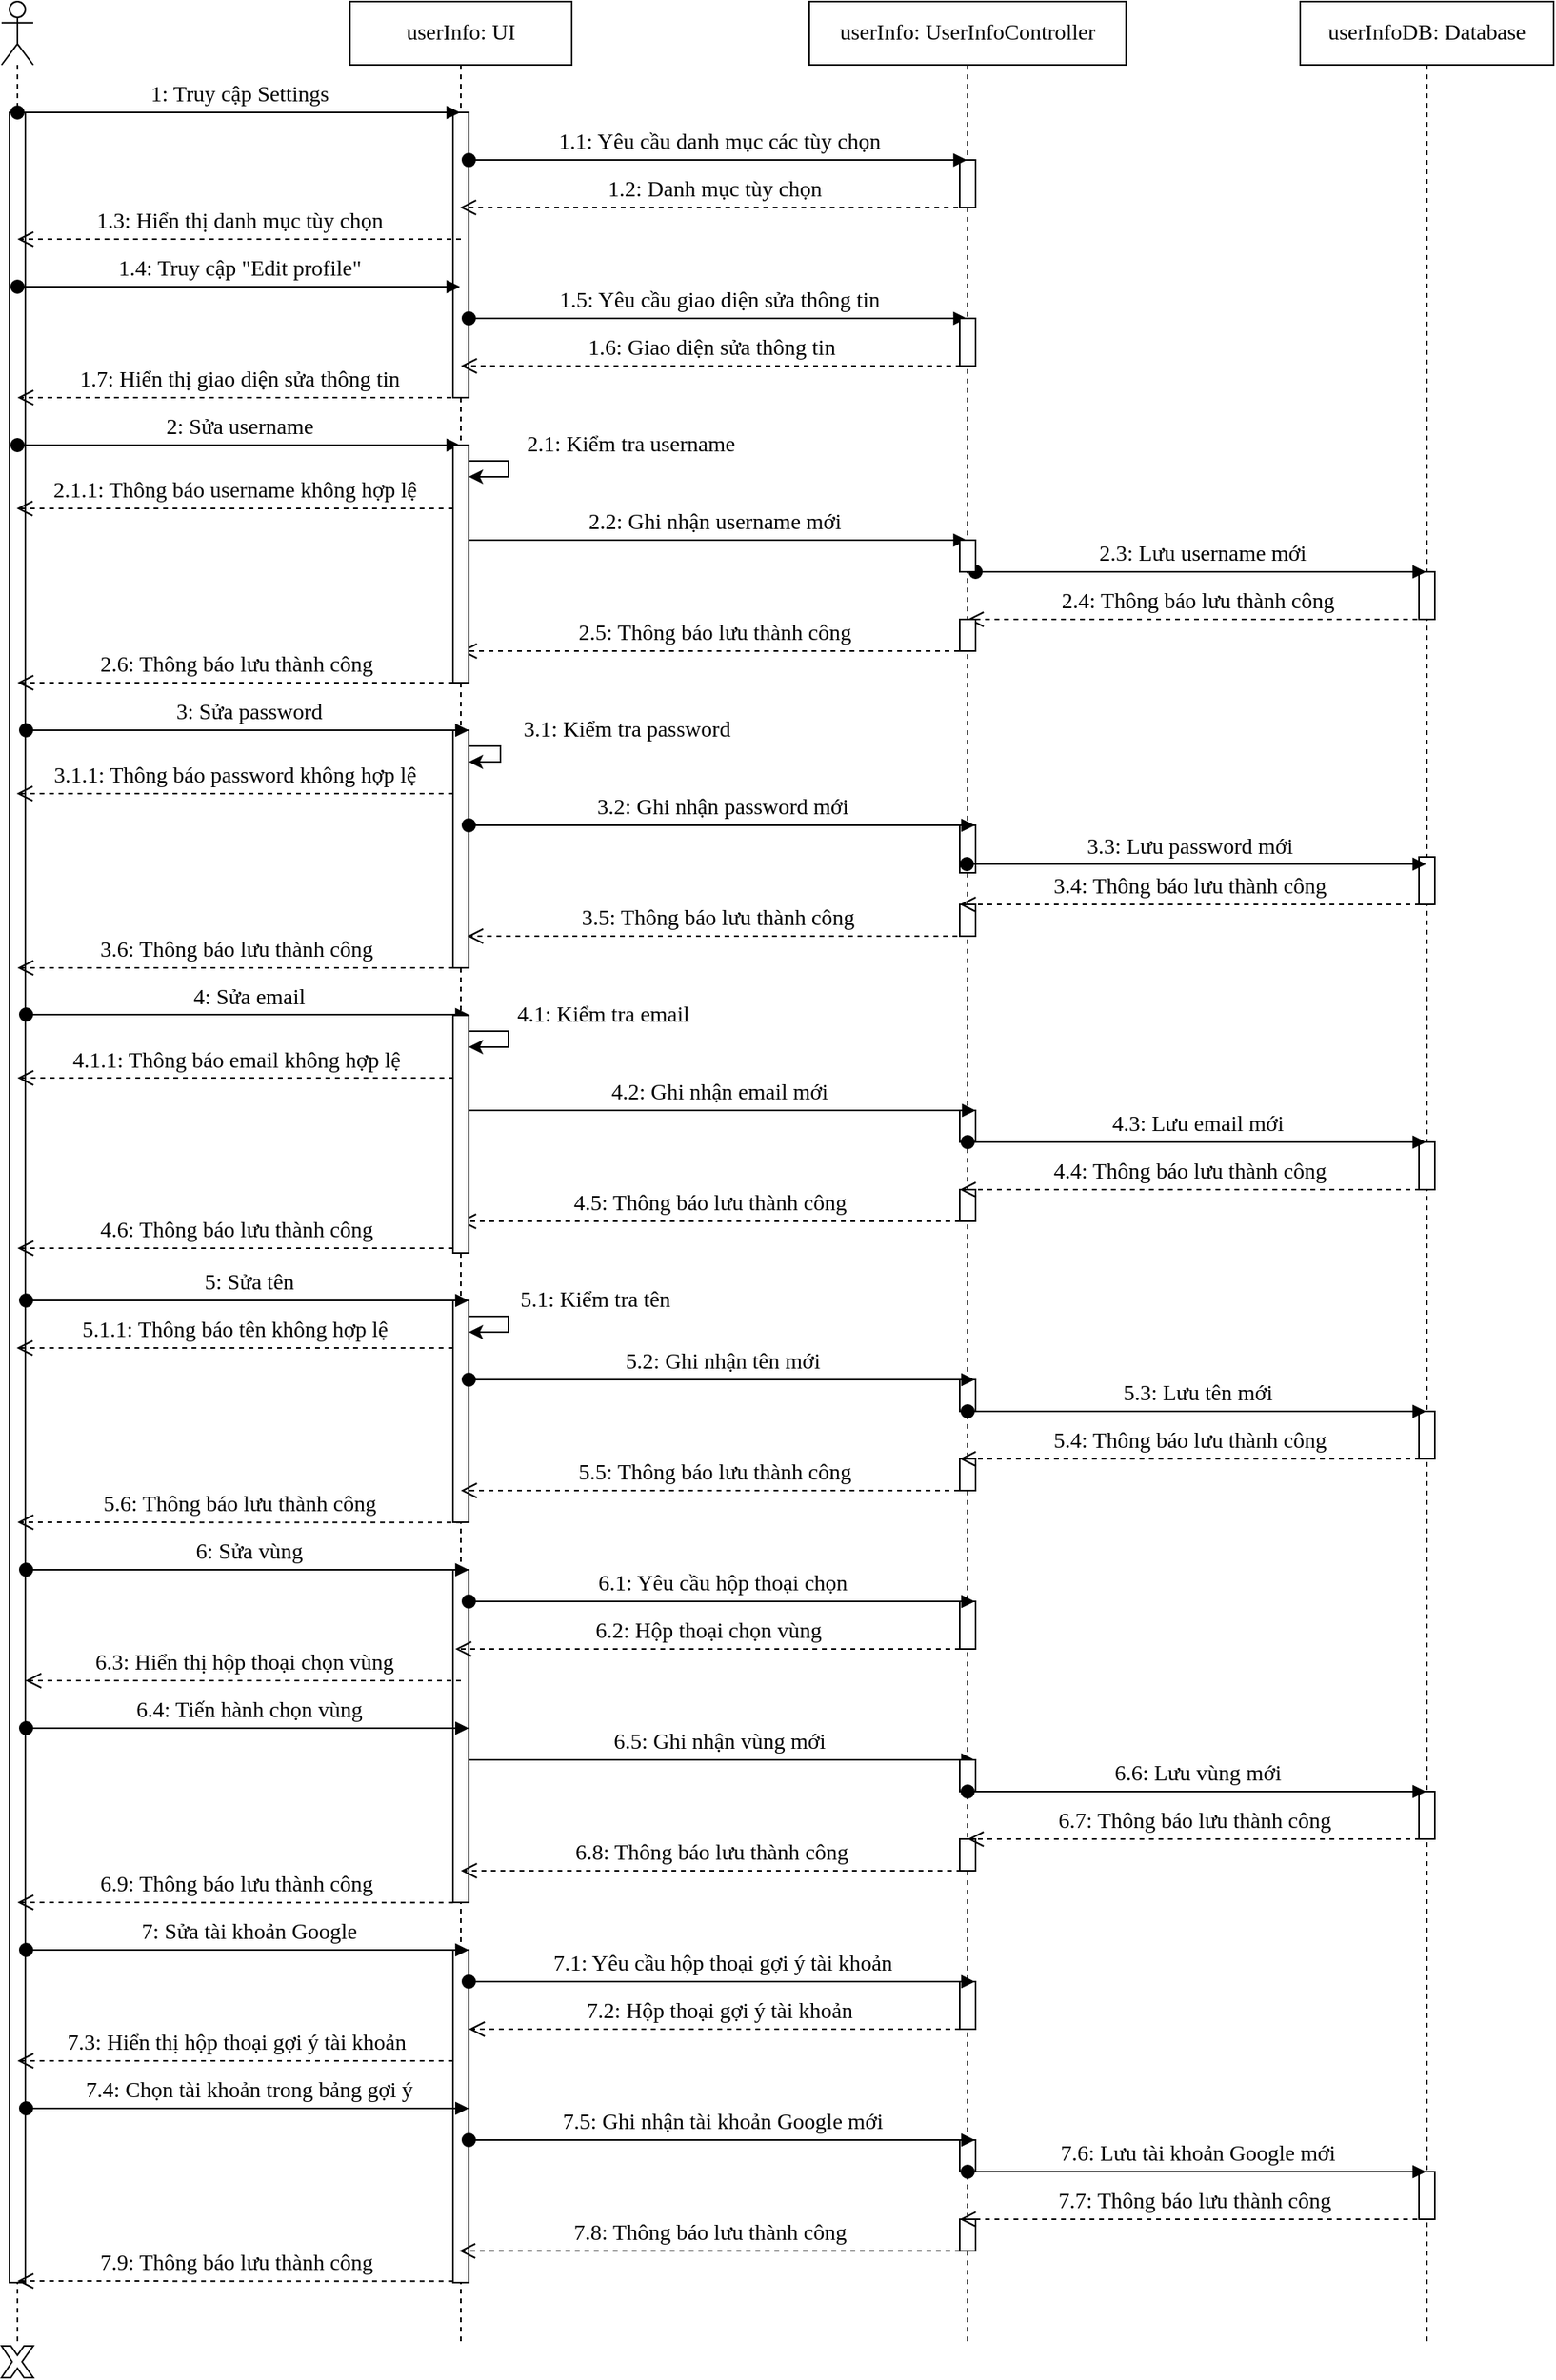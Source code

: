 <mxfile version="13.10.0" type="device"><diagram id="vZMithF2oSo7XbGlCbBh" name="Page-1"><mxGraphModel dx="868" dy="402" grid="1" gridSize="10" guides="1" tooltips="1" connect="1" arrows="1" fold="1" page="1" pageScale="1" pageWidth="2336" pageHeight="1654" math="0" shadow="0"><root><mxCell id="0"/><mxCell id="1" parent="0"/><mxCell id="Ax4j-fQxOVTr2Qwot98N-1" value="" style="shape=umlLifeline;participant=umlActor;perimeter=lifelinePerimeter;whiteSpace=wrap;html=1;container=1;collapsible=0;recursiveResize=0;verticalAlign=top;spacingTop=36;outlineConnect=0;fontFamily=Verdana;fontSize=14;" parent="1" vertex="1"><mxGeometry x="40" y="40" width="20" height="1480" as="geometry"/></mxCell><mxCell id="Ax4j-fQxOVTr2Qwot98N-22" value="" style="html=1;points=[];perimeter=orthogonalPerimeter;fontFamily=Verdana;fontSize=14;" parent="Ax4j-fQxOVTr2Qwot98N-1" vertex="1"><mxGeometry x="5" y="70" width="10" height="1370" as="geometry"/></mxCell><mxCell id="Ax4j-fQxOVTr2Qwot98N-2" value="userInfo: UI" style="shape=umlLifeline;perimeter=lifelinePerimeter;whiteSpace=wrap;html=1;container=1;collapsible=0;recursiveResize=0;outlineConnect=0;fontFamily=Verdana;fontSize=14;" parent="1" vertex="1"><mxGeometry x="260" y="40" width="140" height="1480" as="geometry"/></mxCell><mxCell id="Ax4j-fQxOVTr2Qwot98N-12" value="" style="html=1;points=[];perimeter=orthogonalPerimeter;fontFamily=Verdana;fontSize=14;" parent="Ax4j-fQxOVTr2Qwot98N-2" vertex="1"><mxGeometry x="65" y="280" width="10" height="40" as="geometry"/></mxCell><mxCell id="Ax4j-fQxOVTr2Qwot98N-13" style="edgeStyle=orthogonalEdgeStyle;rounded=0;orthogonalLoop=1;jettySize=auto;html=1;fontFamily=Verdana;fontSize=14;" parent="Ax4j-fQxOVTr2Qwot98N-2" source="Ax4j-fQxOVTr2Qwot98N-12" target="Ax4j-fQxOVTr2Qwot98N-12" edge="1"><mxGeometry relative="1" as="geometry"><Array as="points"><mxPoint x="100" y="290"/><mxPoint x="100" y="300"/></Array></mxGeometry></mxCell><mxCell id="w-pw_osbORtOVs6WW12U-4" value="" style="html=1;points=[];perimeter=orthogonalPerimeter;fontFamily=Verdana;fontSize=14;" parent="Ax4j-fQxOVTr2Qwot98N-2" vertex="1"><mxGeometry x="65" y="70" width="10" height="180" as="geometry"/></mxCell><mxCell id="Ax4j-fQxOVTr2Qwot98N-9" value="1.5: Yêu cầu giao diện sửa thông tin" style="html=1;verticalAlign=bottom;startArrow=oval;startFill=1;endArrow=block;startSize=8;fontFamily=Verdana;fontSize=14;" parent="Ax4j-fQxOVTr2Qwot98N-2" target="Ax4j-fQxOVTr2Qwot98N-3" edge="1"><mxGeometry width="60" relative="1" as="geometry"><mxPoint x="75" y="200" as="sourcePoint"/><mxPoint x="383" y="199" as="targetPoint"/></mxGeometry></mxCell><mxCell id="w-pw_osbORtOVs6WW12U-17" value="" style="html=1;points=[];perimeter=orthogonalPerimeter;fontFamily=Verdana;fontSize=14;" parent="Ax4j-fQxOVTr2Qwot98N-2" vertex="1"><mxGeometry x="65" y="460" width="10" height="30" as="geometry"/></mxCell><mxCell id="w-pw_osbORtOVs6WW12U-18" style="edgeStyle=orthogonalEdgeStyle;rounded=0;orthogonalLoop=1;jettySize=auto;html=1;fontFamily=Verdana;fontSize=14;" parent="Ax4j-fQxOVTr2Qwot98N-2" source="w-pw_osbORtOVs6WW12U-17" target="w-pw_osbORtOVs6WW12U-17" edge="1"><mxGeometry relative="1" as="geometry"><Array as="points"><mxPoint x="95" y="470"/><mxPoint x="90" y="480"/></Array></mxGeometry></mxCell><mxCell id="w-pw_osbORtOVs6WW12U-23" value="" style="html=1;points=[];perimeter=orthogonalPerimeter;fontFamily=Verdana;fontSize=14;" parent="Ax4j-fQxOVTr2Qwot98N-2" vertex="1"><mxGeometry x="65" y="460" width="10" height="150" as="geometry"/></mxCell><mxCell id="w-pw_osbORtOVs6WW12U-39" value="" style="html=1;points=[];perimeter=orthogonalPerimeter;fontFamily=Verdana;fontSize=14;" parent="Ax4j-fQxOVTr2Qwot98N-2" vertex="1"><mxGeometry x="65" y="640" width="10" height="40" as="geometry"/></mxCell><mxCell id="w-pw_osbORtOVs6WW12U-40" style="edgeStyle=orthogonalEdgeStyle;rounded=0;orthogonalLoop=1;jettySize=auto;html=1;fontFamily=Verdana;fontSize=14;" parent="Ax4j-fQxOVTr2Qwot98N-2" source="w-pw_osbORtOVs6WW12U-39" target="w-pw_osbORtOVs6WW12U-39" edge="1"><mxGeometry relative="1" as="geometry"><Array as="points"><mxPoint x="100" y="650"/><mxPoint x="100" y="660"/></Array></mxGeometry></mxCell><mxCell id="w-pw_osbORtOVs6WW12U-56" value="" style="html=1;points=[];perimeter=orthogonalPerimeter;fontFamily=Verdana;fontSize=14;" parent="Ax4j-fQxOVTr2Qwot98N-2" vertex="1"><mxGeometry x="65" y="820" width="10" height="30" as="geometry"/></mxCell><mxCell id="w-pw_osbORtOVs6WW12U-57" style="edgeStyle=orthogonalEdgeStyle;rounded=0;orthogonalLoop=1;jettySize=auto;html=1;fontFamily=Verdana;fontSize=14;" parent="Ax4j-fQxOVTr2Qwot98N-2" source="w-pw_osbORtOVs6WW12U-56" target="w-pw_osbORtOVs6WW12U-56" edge="1"><mxGeometry relative="1" as="geometry"><Array as="points"><mxPoint x="100" y="830"/><mxPoint x="100" y="840"/></Array></mxGeometry></mxCell><mxCell id="w-pw_osbORtOVs6WW12U-61" value="" style="html=1;points=[];perimeter=orthogonalPerimeter;fontFamily=Verdana;fontSize=14;" parent="Ax4j-fQxOVTr2Qwot98N-2" vertex="1"><mxGeometry x="65" y="820" width="10" height="140" as="geometry"/></mxCell><mxCell id="Ax4j-fQxOVTr2Qwot98N-59" value="6.5: Ghi nhận vùng mới" style="html=1;verticalAlign=bottom;startArrow=oval;startFill=1;endArrow=block;startSize=8;fontFamily=Verdana;fontSize=14;" parent="Ax4j-fQxOVTr2Qwot98N-2" source="Ax4j-fQxOVTr2Qwot98N-2" edge="1"><mxGeometry x="0.002" width="60" relative="1" as="geometry"><mxPoint x="75" y="1110" as="sourcePoint"/><mxPoint x="394.5" y="1110" as="targetPoint"/><mxPoint as="offset"/></mxGeometry></mxCell><mxCell id="w-pw_osbORtOVs6WW12U-69" value="" style="html=1;points=[];perimeter=orthogonalPerimeter;fontFamily=Verdana;fontSize=14;" parent="Ax4j-fQxOVTr2Qwot98N-2" vertex="1"><mxGeometry x="65" y="990" width="10" height="210" as="geometry"/></mxCell><mxCell id="w-pw_osbORtOVs6WW12U-82" value="" style="html=1;points=[];perimeter=orthogonalPerimeter;fontFamily=Verdana;fontSize=14;" parent="Ax4j-fQxOVTr2Qwot98N-2" vertex="1"><mxGeometry x="65" y="1230" width="10" height="210" as="geometry"/></mxCell><mxCell id="Ax4j-fQxOVTr2Qwot98N-3" value="userInfo: UserInfoController" style="shape=umlLifeline;perimeter=lifelinePerimeter;whiteSpace=wrap;html=1;container=1;collapsible=0;recursiveResize=0;outlineConnect=0;fontFamily=Verdana;fontSize=14;" parent="1" vertex="1"><mxGeometry x="550" y="40" width="200" height="1480" as="geometry"/></mxCell><mxCell id="Ax4j-fQxOVTr2Qwot98N-20" value="" style="html=1;points=[];perimeter=orthogonalPerimeter;fontFamily=Verdana;fontSize=14;" parent="Ax4j-fQxOVTr2Qwot98N-3" vertex="1"><mxGeometry x="95" y="100" width="10" height="30" as="geometry"/></mxCell><mxCell id="w-pw_osbORtOVs6WW12U-5" value="" style="html=1;points=[];perimeter=orthogonalPerimeter;fontFamily=Verdana;fontSize=14;" parent="Ax4j-fQxOVTr2Qwot98N-3" vertex="1"><mxGeometry x="95" y="200" width="10" height="30" as="geometry"/></mxCell><mxCell id="w-pw_osbORtOVs6WW12U-27" value="" style="html=1;points=[];perimeter=orthogonalPerimeter;fontFamily=Verdana;fontSize=14;" parent="Ax4j-fQxOVTr2Qwot98N-3" vertex="1"><mxGeometry x="95" y="520" width="10" height="30" as="geometry"/></mxCell><mxCell id="w-pw_osbORtOVs6WW12U-25" value="" style="html=1;points=[];perimeter=orthogonalPerimeter;fontFamily=Verdana;fontSize=14;" parent="Ax4j-fQxOVTr2Qwot98N-3" vertex="1"><mxGeometry x="95" y="570" width="10" height="20" as="geometry"/></mxCell><mxCell id="w-pw_osbORtOVs6WW12U-50" value="" style="html=1;points=[];perimeter=orthogonalPerimeter;fontFamily=Verdana;fontSize=14;" parent="Ax4j-fQxOVTr2Qwot98N-3" vertex="1"><mxGeometry x="95" y="700" width="10" height="20" as="geometry"/></mxCell><mxCell id="w-pw_osbORtOVs6WW12U-51" value="" style="html=1;points=[];perimeter=orthogonalPerimeter;fontFamily=Verdana;fontSize=14;" parent="Ax4j-fQxOVTr2Qwot98N-3" vertex="1"><mxGeometry x="95" y="750" width="10" height="20" as="geometry"/></mxCell><mxCell id="w-pw_osbORtOVs6WW12U-62" value="" style="html=1;points=[];perimeter=orthogonalPerimeter;fontFamily=Verdana;fontSize=14;" parent="Ax4j-fQxOVTr2Qwot98N-3" vertex="1"><mxGeometry x="95" y="870" width="10" height="20" as="geometry"/></mxCell><mxCell id="w-pw_osbORtOVs6WW12U-63" value="" style="html=1;points=[];perimeter=orthogonalPerimeter;fontFamily=Verdana;fontSize=14;" parent="Ax4j-fQxOVTr2Qwot98N-3" vertex="1"><mxGeometry x="95" y="920" width="10" height="20" as="geometry"/></mxCell><mxCell id="w-pw_osbORtOVs6WW12U-70" value="" style="html=1;points=[];perimeter=orthogonalPerimeter;fontFamily=Verdana;fontSize=14;" parent="Ax4j-fQxOVTr2Qwot98N-3" vertex="1"><mxGeometry x="95" y="1010" width="10" height="30" as="geometry"/></mxCell><mxCell id="w-pw_osbORtOVs6WW12U-71" value="" style="html=1;points=[];perimeter=orthogonalPerimeter;fontFamily=Verdana;fontSize=14;" parent="Ax4j-fQxOVTr2Qwot98N-3" vertex="1"><mxGeometry x="95" y="1110" width="10" height="20" as="geometry"/></mxCell><mxCell id="w-pw_osbORtOVs6WW12U-73" value="" style="html=1;points=[];perimeter=orthogonalPerimeter;fontFamily=Verdana;fontSize=14;" parent="Ax4j-fQxOVTr2Qwot98N-3" vertex="1"><mxGeometry x="95" y="1160" width="10" height="20" as="geometry"/></mxCell><mxCell id="w-pw_osbORtOVs6WW12U-83" value="" style="html=1;points=[];perimeter=orthogonalPerimeter;fontFamily=Verdana;fontSize=14;" parent="Ax4j-fQxOVTr2Qwot98N-3" vertex="1"><mxGeometry x="95" y="1250" width="10" height="30" as="geometry"/></mxCell><mxCell id="w-pw_osbORtOVs6WW12U-84" value="" style="html=1;points=[];perimeter=orthogonalPerimeter;fontFamily=Verdana;fontSize=14;" parent="Ax4j-fQxOVTr2Qwot98N-3" vertex="1"><mxGeometry x="95" y="1350" width="10" height="20" as="geometry"/></mxCell><mxCell id="w-pw_osbORtOVs6WW12U-85" value="" style="html=1;points=[];perimeter=orthogonalPerimeter;fontFamily=Verdana;fontSize=14;" parent="Ax4j-fQxOVTr2Qwot98N-3" vertex="1"><mxGeometry x="95" y="1400" width="10" height="20" as="geometry"/></mxCell><mxCell id="w-pw_osbORtOVs6WW12U-77" value="7.7: Thông báo lưu thành công" style="html=1;verticalAlign=bottom;endArrow=open;dashed=1;endSize=8;fontFamily=Verdana;fontSize=14;exitX=0.5;exitY=1;exitDx=0;exitDy=0;exitPerimeter=0;" parent="Ax4j-fQxOVTr2Qwot98N-3" source="w-pw_osbORtOVs6WW12U-86" edge="1"><mxGeometry relative="1" as="geometry"><mxPoint x="380.5" y="1400" as="sourcePoint"/><mxPoint x="95" y="1400" as="targetPoint"/></mxGeometry></mxCell><mxCell id="Ax4j-fQxOVTr2Qwot98N-4" value="userInfoDB: Database" style="shape=umlLifeline;perimeter=lifelinePerimeter;whiteSpace=wrap;html=1;container=1;collapsible=0;recursiveResize=0;outlineConnect=0;fontFamily=Verdana;fontSize=14;" parent="1" vertex="1"><mxGeometry x="860" y="40" width="160" height="1480" as="geometry"/></mxCell><mxCell id="w-pw_osbORtOVs6WW12U-13" value="" style="html=1;points=[];perimeter=orthogonalPerimeter;fontFamily=Verdana;fontSize=14;" parent="Ax4j-fQxOVTr2Qwot98N-4" vertex="1"><mxGeometry x="75" y="360" width="10" height="30" as="geometry"/></mxCell><mxCell id="w-pw_osbORtOVs6WW12U-26" value="" style="html=1;points=[];perimeter=orthogonalPerimeter;fontFamily=Verdana;fontSize=14;" parent="Ax4j-fQxOVTr2Qwot98N-4" vertex="1"><mxGeometry x="75" y="540" width="10" height="30" as="geometry"/></mxCell><mxCell id="w-pw_osbORtOVs6WW12U-52" value="" style="html=1;points=[];perimeter=orthogonalPerimeter;fontFamily=Verdana;fontSize=14;" parent="Ax4j-fQxOVTr2Qwot98N-4" vertex="1"><mxGeometry x="75" y="720" width="10" height="30" as="geometry"/></mxCell><mxCell id="w-pw_osbORtOVs6WW12U-64" value="" style="html=1;points=[];perimeter=orthogonalPerimeter;fontFamily=Verdana;fontSize=14;" parent="Ax4j-fQxOVTr2Qwot98N-4" vertex="1"><mxGeometry x="75" y="890" width="10" height="30" as="geometry"/></mxCell><mxCell id="w-pw_osbORtOVs6WW12U-72" value="" style="html=1;points=[];perimeter=orthogonalPerimeter;fontFamily=Verdana;fontSize=14;" parent="Ax4j-fQxOVTr2Qwot98N-4" vertex="1"><mxGeometry x="75" y="1130" width="10" height="30" as="geometry"/></mxCell><mxCell id="w-pw_osbORtOVs6WW12U-86" value="" style="html=1;points=[];perimeter=orthogonalPerimeter;fontFamily=Verdana;fontSize=14;" parent="Ax4j-fQxOVTr2Qwot98N-4" vertex="1"><mxGeometry x="75" y="1370" width="10" height="30" as="geometry"/></mxCell><mxCell id="Ax4j-fQxOVTr2Qwot98N-5" value="1: Truy cập Settings" style="html=1;verticalAlign=bottom;startArrow=oval;startFill=1;endArrow=block;startSize=8;fontFamily=Verdana;fontSize=14;" parent="1" target="Ax4j-fQxOVTr2Qwot98N-2" edge="1"><mxGeometry width="60" relative="1" as="geometry"><mxPoint x="50" y="110" as="sourcePoint"/><mxPoint x="110" y="110" as="targetPoint"/></mxGeometry></mxCell><mxCell id="Ax4j-fQxOVTr2Qwot98N-6" value="1.1: Yêu cầu danh mục các tùy chọn" style="html=1;verticalAlign=bottom;startArrow=oval;startFill=1;endArrow=block;startSize=8;fontFamily=Verdana;fontSize=14;exitX=1;exitY=0.167;exitDx=0;exitDy=0;exitPerimeter=0;" parent="1" source="w-pw_osbORtOVs6WW12U-4" target="Ax4j-fQxOVTr2Qwot98N-3" edge="1"><mxGeometry width="60" relative="1" as="geometry"><mxPoint x="340" y="140" as="sourcePoint"/><mxPoint x="390" y="140" as="targetPoint"/></mxGeometry></mxCell><mxCell id="Ax4j-fQxOVTr2Qwot98N-7" value="1.2: Danh mục tùy chọn" style="html=1;verticalAlign=bottom;endArrow=open;dashed=1;endSize=8;fontFamily=Verdana;fontSize=14;" parent="1" edge="1"><mxGeometry relative="1" as="geometry"><mxPoint x="650" y="170" as="sourcePoint"/><mxPoint x="329.5" y="170" as="targetPoint"/></mxGeometry></mxCell><mxCell id="Ax4j-fQxOVTr2Qwot98N-8" value="1.4: Truy cập &quot;Edit profile&quot;" style="html=1;verticalAlign=bottom;startArrow=oval;startFill=1;endArrow=block;startSize=8;fontFamily=Verdana;fontSize=14;" parent="1" edge="1"><mxGeometry width="60" relative="1" as="geometry"><mxPoint x="50" y="220" as="sourcePoint"/><mxPoint x="329.5" y="220" as="targetPoint"/></mxGeometry></mxCell><mxCell id="Ax4j-fQxOVTr2Qwot98N-11" value="2: Sửa username" style="html=1;verticalAlign=bottom;startArrow=oval;startFill=1;endArrow=block;startSize=8;fontFamily=Verdana;fontSize=14;" parent="1" edge="1"><mxGeometry x="0.002" width="60" relative="1" as="geometry"><mxPoint x="50" y="320" as="sourcePoint"/><mxPoint x="329.5" y="320" as="targetPoint"/><mxPoint as="offset"/></mxGeometry></mxCell><mxCell id="Ax4j-fQxOVTr2Qwot98N-14" value="2.1: Kiểm tra username" style="text;html=1;strokeColor=none;fillColor=none;align=center;verticalAlign=middle;whiteSpace=wrap;rounded=0;fontFamily=Verdana;fontSize=14;" parent="1" vertex="1"><mxGeometry x="350" y="310" width="175" height="20" as="geometry"/></mxCell><mxCell id="Ax4j-fQxOVTr2Qwot98N-15" value="2.1.1: Thông báo username không hợp lệ" style="html=1;verticalAlign=bottom;endArrow=open;dashed=1;endSize=8;fontFamily=Verdana;fontSize=14;" parent="1" edge="1"><mxGeometry relative="1" as="geometry"><mxPoint x="325" y="360" as="sourcePoint"/><mxPoint x="49.5" y="360" as="targetPoint"/></mxGeometry></mxCell><mxCell id="Ax4j-fQxOVTr2Qwot98N-16" value="2.2: Ghi nhận username mới" style="html=1;verticalAlign=bottom;startArrow=oval;startFill=1;endArrow=block;startSize=8;fontFamily=Verdana;fontSize=14;" parent="1" edge="1"><mxGeometry x="0.002" width="60" relative="1" as="geometry"><mxPoint x="330" y="380" as="sourcePoint"/><mxPoint x="649.5" y="380" as="targetPoint"/><mxPoint as="offset"/></mxGeometry></mxCell><mxCell id="Ax4j-fQxOVTr2Qwot98N-17" value="2.3: Lưu username mới" style="html=1;verticalAlign=bottom;startArrow=oval;startFill=1;endArrow=block;startSize=8;fontFamily=Verdana;fontSize=14;" parent="1" source="w-pw_osbORtOVs6WW12U-10" edge="1"><mxGeometry width="60" relative="1" as="geometry"><mxPoint x="650" y="400" as="sourcePoint"/><mxPoint x="939.5" y="400" as="targetPoint"/></mxGeometry></mxCell><mxCell id="Ax4j-fQxOVTr2Qwot98N-23" value="3: Sửa password" style="html=1;verticalAlign=bottom;startArrow=oval;startFill=1;endArrow=block;startSize=8;fontFamily=Verdana;fontSize=14;" parent="1" edge="1"><mxGeometry x="0.002" width="60" relative="1" as="geometry"><mxPoint x="55.5" y="500" as="sourcePoint"/><mxPoint x="335" y="500" as="targetPoint"/><mxPoint as="offset"/></mxGeometry></mxCell><mxCell id="Ax4j-fQxOVTr2Qwot98N-24" value="3.1.1: Thông báo password không hợp lệ" style="html=1;verticalAlign=bottom;endArrow=open;dashed=1;endSize=8;fontFamily=Verdana;fontSize=14;" parent="1" edge="1"><mxGeometry relative="1" as="geometry"><mxPoint x="325" y="540" as="sourcePoint"/><mxPoint x="49.5" y="540" as="targetPoint"/></mxGeometry></mxCell><mxCell id="Ax4j-fQxOVTr2Qwot98N-27" value="3.1: Kiểm tra password" style="text;html=1;strokeColor=none;fillColor=none;align=center;verticalAlign=middle;whiteSpace=wrap;rounded=0;fontFamily=Verdana;fontSize=14;" parent="1" vertex="1"><mxGeometry x="350" y="490" width="170" height="20" as="geometry"/></mxCell><mxCell id="Ax4j-fQxOVTr2Qwot98N-28" value="3.2: Ghi nhận password mới" style="html=1;verticalAlign=bottom;startArrow=oval;startFill=1;endArrow=block;startSize=8;fontFamily=Verdana;fontSize=14;" parent="1" edge="1"><mxGeometry x="0.002" width="60" relative="1" as="geometry"><mxPoint x="335" y="560" as="sourcePoint"/><mxPoint x="654.5" y="560" as="targetPoint"/><mxPoint as="offset"/></mxGeometry></mxCell><mxCell id="Ax4j-fQxOVTr2Qwot98N-29" value="3.3: Lưu password mới" style="html=1;verticalAlign=bottom;startArrow=oval;startFill=1;endArrow=block;startSize=8;fontFamily=Verdana;fontSize=14;" parent="1" edge="1"><mxGeometry x="-0.031" width="60" relative="1" as="geometry"><mxPoint x="649.5" y="584.5" as="sourcePoint"/><mxPoint x="939.5" y="584.5" as="targetPoint"/><mxPoint as="offset"/></mxGeometry></mxCell><mxCell id="Ax4j-fQxOVTr2Qwot98N-33" value="4: Sửa email" style="html=1;verticalAlign=bottom;startArrow=oval;startFill=1;endArrow=block;startSize=8;fontFamily=Verdana;fontSize=14;" parent="1" edge="1"><mxGeometry x="0.002" width="60" relative="1" as="geometry"><mxPoint x="55.5" y="679.5" as="sourcePoint"/><mxPoint x="335" y="679.5" as="targetPoint"/><mxPoint as="offset"/></mxGeometry></mxCell><mxCell id="Ax4j-fQxOVTr2Qwot98N-37" value="4.1: Kiểm tra email" style="text;html=1;strokeColor=none;fillColor=none;align=center;verticalAlign=middle;whiteSpace=wrap;rounded=0;fontFamily=Verdana;fontSize=14;" parent="1" vertex="1"><mxGeometry x="350" y="670" width="140" height="20" as="geometry"/></mxCell><mxCell id="Ax4j-fQxOVTr2Qwot98N-39" value="4.2: Ghi nhận email mới" style="html=1;verticalAlign=bottom;startArrow=oval;startFill=1;endArrow=block;startSize=8;fontFamily=Verdana;fontSize=14;" parent="1" source="Ax4j-fQxOVTr2Qwot98N-2" edge="1"><mxGeometry x="0.002" width="60" relative="1" as="geometry"><mxPoint x="335.5" y="740" as="sourcePoint"/><mxPoint x="655" y="740" as="targetPoint"/><mxPoint as="offset"/></mxGeometry></mxCell><mxCell id="Ax4j-fQxOVTr2Qwot98N-40" value="4.3: Lưu email mới" style="html=1;verticalAlign=bottom;startArrow=oval;startFill=1;endArrow=block;startSize=8;fontFamily=Verdana;fontSize=14;" parent="1" edge="1"><mxGeometry width="60" relative="1" as="geometry"><mxPoint x="650" y="760" as="sourcePoint"/><mxPoint x="939.5" y="760" as="targetPoint"/></mxGeometry></mxCell><mxCell id="Ax4j-fQxOVTr2Qwot98N-44" value="5: Sửa tên" style="html=1;verticalAlign=bottom;startArrow=oval;startFill=1;endArrow=block;startSize=8;fontFamily=Verdana;fontSize=14;" parent="1" edge="1"><mxGeometry x="0.002" width="60" relative="1" as="geometry"><mxPoint x="55.5" y="860" as="sourcePoint"/><mxPoint x="335" y="860" as="targetPoint"/><mxPoint as="offset"/></mxGeometry></mxCell><mxCell id="Ax4j-fQxOVTr2Qwot98N-45" value="5.1.1: Thông báo tên không hợp lệ" style="html=1;verticalAlign=bottom;endArrow=open;dashed=1;endSize=8;fontFamily=Verdana;fontSize=14;" parent="1" edge="1"><mxGeometry relative="1" as="geometry"><mxPoint x="325" y="890" as="sourcePoint"/><mxPoint x="49.5" y="890" as="targetPoint"/></mxGeometry></mxCell><mxCell id="Ax4j-fQxOVTr2Qwot98N-46" value="5.2: Ghi nhận tên mới" style="html=1;verticalAlign=bottom;startArrow=oval;startFill=1;endArrow=block;startSize=8;fontFamily=Verdana;fontSize=14;" parent="1" edge="1"><mxGeometry x="0.002" width="60" relative="1" as="geometry"><mxPoint x="335" y="910" as="sourcePoint"/><mxPoint x="654.5" y="910" as="targetPoint"/><mxPoint as="offset"/></mxGeometry></mxCell><mxCell id="Ax4j-fQxOVTr2Qwot98N-47" value="5.3: Lưu tên mới" style="html=1;verticalAlign=bottom;startArrow=oval;startFill=1;endArrow=block;startSize=8;fontFamily=Verdana;fontSize=14;" parent="1" edge="1"><mxGeometry width="60" relative="1" as="geometry"><mxPoint x="650" y="930" as="sourcePoint"/><mxPoint x="939.5" y="930" as="targetPoint"/></mxGeometry></mxCell><mxCell id="Ax4j-fQxOVTr2Qwot98N-52" value="5.1: Kiểm tra tên" style="text;html=1;strokeColor=none;fillColor=none;align=center;verticalAlign=middle;whiteSpace=wrap;rounded=0;fontFamily=Verdana;fontSize=14;" parent="1" vertex="1"><mxGeometry x="350" y="850" width="130" height="20" as="geometry"/></mxCell><mxCell id="Ax4j-fQxOVTr2Qwot98N-54" value="6: Sửa vùng" style="html=1;verticalAlign=bottom;startArrow=oval;startFill=1;endArrow=block;startSize=8;fontFamily=Verdana;fontSize=14;" parent="1" edge="1"><mxGeometry x="0.002" width="60" relative="1" as="geometry"><mxPoint x="55.5" y="1030" as="sourcePoint"/><mxPoint x="335" y="1030" as="targetPoint"/><mxPoint as="offset"/></mxGeometry></mxCell><mxCell id="Ax4j-fQxOVTr2Qwot98N-56" value="6.1: Yêu cầu hộp thoại chọn" style="html=1;verticalAlign=bottom;startArrow=oval;startFill=1;endArrow=block;startSize=8;fontFamily=Verdana;fontSize=14;" parent="1" edge="1"><mxGeometry x="0.002" width="60" relative="1" as="geometry"><mxPoint x="335" y="1050" as="sourcePoint"/><mxPoint x="654.5" y="1050" as="targetPoint"/><mxPoint as="offset"/></mxGeometry></mxCell><mxCell id="Ax4j-fQxOVTr2Qwot98N-57" value="6.2: Hộp thoại chọn vùng" style="html=1;verticalAlign=bottom;endArrow=open;dashed=1;endSize=8;fontFamily=Verdana;fontSize=14;entryX=0.507;entryY=0.714;entryDx=0;entryDy=0;entryPerimeter=0;" parent="1" edge="1"><mxGeometry relative="1" as="geometry"><mxPoint x="645" y="1080" as="sourcePoint"/><mxPoint x="326.48" y="1080" as="targetPoint"/></mxGeometry></mxCell><mxCell id="Ax4j-fQxOVTr2Qwot98N-58" value="6.4: Tiến hành chọn vùng" style="html=1;verticalAlign=bottom;startArrow=oval;startFill=1;endArrow=block;startSize=8;fontFamily=Verdana;fontSize=14;" parent="1" edge="1"><mxGeometry x="0.002" width="60" relative="1" as="geometry"><mxPoint x="55.5" y="1130" as="sourcePoint"/><mxPoint x="335" y="1130" as="targetPoint"/><mxPoint as="offset"/></mxGeometry></mxCell><mxCell id="Ax4j-fQxOVTr2Qwot98N-60" value="6.6: Lưu vùng mới" style="html=1;verticalAlign=bottom;startArrow=oval;startFill=1;endArrow=block;startSize=8;fontFamily=Verdana;fontSize=14;" parent="1" edge="1"><mxGeometry width="60" relative="1" as="geometry"><mxPoint x="650" y="1170" as="sourcePoint"/><mxPoint x="939.5" y="1170" as="targetPoint"/></mxGeometry></mxCell><mxCell id="Ax4j-fQxOVTr2Qwot98N-66" value="7: Sửa tài khoản Google" style="html=1;verticalAlign=bottom;startArrow=oval;startFill=1;endArrow=block;startSize=8;fontFamily=Verdana;fontSize=14;" parent="1" edge="1"><mxGeometry x="0.002" width="60" relative="1" as="geometry"><mxPoint x="55.5" y="1270" as="sourcePoint"/><mxPoint x="335" y="1270" as="targetPoint"/><mxPoint as="offset"/></mxGeometry></mxCell><mxCell id="Ax4j-fQxOVTr2Qwot98N-67" value="7.1: Yêu cầu hộp thoại gợi ý tài khoản" style="html=1;verticalAlign=bottom;startArrow=oval;startFill=1;endArrow=block;startSize=8;fontFamily=Verdana;fontSize=14;" parent="1" edge="1"><mxGeometry x="0.002" width="60" relative="1" as="geometry"><mxPoint x="335" y="1290" as="sourcePoint"/><mxPoint x="654.5" y="1290" as="targetPoint"/><mxPoint as="offset"/></mxGeometry></mxCell><mxCell id="Ax4j-fQxOVTr2Qwot98N-68" value="7.4: Chọn tài khoản trong bảng gợi ý" style="html=1;verticalAlign=bottom;startArrow=oval;startFill=1;endArrow=block;startSize=8;fontFamily=Verdana;fontSize=14;" parent="1" edge="1"><mxGeometry x="0.002" width="60" relative="1" as="geometry"><mxPoint x="55.5" y="1370" as="sourcePoint"/><mxPoint x="335" y="1370" as="targetPoint"/><mxPoint as="offset"/></mxGeometry></mxCell><mxCell id="Ax4j-fQxOVTr2Qwot98N-69" value="7.5: Ghi nhận tài khoản Google mới" style="html=1;verticalAlign=bottom;startArrow=oval;startFill=1;endArrow=block;startSize=8;fontFamily=Verdana;fontSize=14;" parent="1" edge="1"><mxGeometry x="0.002" width="60" relative="1" as="geometry"><mxPoint x="335" y="1390" as="sourcePoint"/><mxPoint x="654.5" y="1390" as="targetPoint"/><mxPoint as="offset"/></mxGeometry></mxCell><mxCell id="Ax4j-fQxOVTr2Qwot98N-70" value="7.6: Lưu tài khoản Google mới" style="html=1;verticalAlign=bottom;startArrow=oval;startFill=1;endArrow=block;startSize=8;fontFamily=Verdana;fontSize=14;" parent="1" edge="1"><mxGeometry width="60" relative="1" as="geometry"><mxPoint x="650" y="1410" as="sourcePoint"/><mxPoint x="939.5" y="1410" as="targetPoint"/></mxGeometry></mxCell><mxCell id="Ax4j-fQxOVTr2Qwot98N-75" value="" style="verticalLabelPosition=bottom;verticalAlign=top;html=1;shape=mxgraph.basic.x;fontFamily=Verdana;fontSize=14;" parent="1" vertex="1"><mxGeometry x="40" y="1520" width="20" height="20" as="geometry"/></mxCell><mxCell id="w-pw_osbORtOVs6WW12U-1" value="1.3: Hiển thị danh mục tùy chọn" style="html=1;verticalAlign=bottom;endArrow=open;dashed=1;endSize=8;fontFamily=Verdana;fontSize=14;" parent="1" edge="1"><mxGeometry relative="1" as="geometry"><mxPoint x="330" y="190" as="sourcePoint"/><mxPoint x="50" y="190" as="targetPoint"/></mxGeometry></mxCell><mxCell id="w-pw_osbORtOVs6WW12U-2" value="1.6: Giao diện sửa thông tin" style="html=1;verticalAlign=bottom;endArrow=open;dashed=1;endSize=8;fontFamily=Verdana;fontSize=14;" parent="1" edge="1"><mxGeometry relative="1" as="geometry"><mxPoint x="645.5" y="270" as="sourcePoint"/><mxPoint x="330" y="270" as="targetPoint"/></mxGeometry></mxCell><mxCell id="w-pw_osbORtOVs6WW12U-3" value="1.7: Hiển thị giao diện sửa thông tin" style="html=1;verticalAlign=bottom;endArrow=open;dashed=1;endSize=8;fontFamily=Verdana;fontSize=14;" parent="1" edge="1"><mxGeometry relative="1" as="geometry"><mxPoint x="330" y="290" as="sourcePoint"/><mxPoint x="50" y="290" as="targetPoint"/></mxGeometry></mxCell><mxCell id="w-pw_osbORtOVs6WW12U-6" value="2.4: Thông báo lưu thành công" style="html=1;verticalAlign=bottom;endArrow=open;dashed=1;endSize=8;fontFamily=Verdana;fontSize=14;" parent="1" target="Ax4j-fQxOVTr2Qwot98N-3" edge="1"><mxGeometry relative="1" as="geometry"><mxPoint x="940" y="430" as="sourcePoint"/><mxPoint x="860" y="430" as="targetPoint"/></mxGeometry></mxCell><mxCell id="w-pw_osbORtOVs6WW12U-7" value="2.5: Thông báo lưu thành công" style="html=1;verticalAlign=bottom;endArrow=open;dashed=1;endSize=8;fontFamily=Verdana;fontSize=14;" parent="1" target="Ax4j-fQxOVTr2Qwot98N-2" edge="1"><mxGeometry relative="1" as="geometry"><mxPoint x="650.5" y="450" as="sourcePoint"/><mxPoint x="360" y="450" as="targetPoint"/></mxGeometry></mxCell><mxCell id="w-pw_osbORtOVs6WW12U-8" value="2.6: Thông báo lưu thành công" style="html=1;verticalAlign=bottom;endArrow=open;dashed=1;endSize=8;fontFamily=Verdana;fontSize=14;" parent="1" edge="1"><mxGeometry relative="1" as="geometry"><mxPoint x="325" y="470" as="sourcePoint"/><mxPoint x="50" y="470" as="targetPoint"/></mxGeometry></mxCell><mxCell id="w-pw_osbORtOVs6WW12U-10" value="" style="html=1;points=[];perimeter=orthogonalPerimeter;fontFamily=Verdana;fontSize=14;" parent="1" vertex="1"><mxGeometry x="645" y="380" width="10" height="20" as="geometry"/></mxCell><mxCell id="w-pw_osbORtOVs6WW12U-14" value="" style="html=1;points=[];perimeter=orthogonalPerimeter;fontFamily=Verdana;fontSize=14;" parent="1" vertex="1"><mxGeometry x="645" y="430" width="10" height="20" as="geometry"/></mxCell><mxCell id="w-pw_osbORtOVs6WW12U-19" value="3.4: Thông báo lưu thành công" style="html=1;verticalAlign=bottom;endArrow=open;dashed=1;endSize=8;fontFamily=Verdana;fontSize=14;" parent="1" edge="1"><mxGeometry relative="1" as="geometry"><mxPoint x="935.5" y="610" as="sourcePoint"/><mxPoint x="645" y="610" as="targetPoint"/></mxGeometry></mxCell><mxCell id="w-pw_osbORtOVs6WW12U-20" value="3.5: Thông báo lưu thành công" style="html=1;verticalAlign=bottom;endArrow=open;dashed=1;endSize=8;fontFamily=Verdana;fontSize=14;" parent="1" edge="1"><mxGeometry relative="1" as="geometry"><mxPoint x="649.5" y="630" as="sourcePoint"/><mxPoint x="334" y="630" as="targetPoint"/></mxGeometry></mxCell><mxCell id="w-pw_osbORtOVs6WW12U-22" value="3.6: Thông báo lưu thành công" style="html=1;verticalAlign=bottom;endArrow=open;dashed=1;endSize=8;fontFamily=Verdana;fontSize=14;" parent="1" edge="1"><mxGeometry relative="1" as="geometry"><mxPoint x="325" y="650" as="sourcePoint"/><mxPoint x="50" y="650" as="targetPoint"/></mxGeometry></mxCell><mxCell id="w-pw_osbORtOVs6WW12U-45" value="4.1.1: Thông báo email không hợp lệ" style="html=1;verticalAlign=bottom;endArrow=open;dashed=1;endSize=8;fontFamily=Verdana;fontSize=14;" parent="1" edge="1"><mxGeometry relative="1" as="geometry"><mxPoint x="325.5" y="719.5" as="sourcePoint"/><mxPoint x="50" y="719.5" as="targetPoint"/></mxGeometry></mxCell><mxCell id="w-pw_osbORtOVs6WW12U-46" value="4.4: Thông báo lưu thành công" style="html=1;verticalAlign=bottom;endArrow=open;dashed=1;endSize=8;fontFamily=Verdana;fontSize=14;" parent="1" edge="1"><mxGeometry relative="1" as="geometry"><mxPoint x="935.5" y="790" as="sourcePoint"/><mxPoint x="645" y="790" as="targetPoint"/></mxGeometry></mxCell><mxCell id="w-pw_osbORtOVs6WW12U-47" value="4.5: Thông báo lưu thành công" style="html=1;verticalAlign=bottom;endArrow=open;dashed=1;endSize=8;fontFamily=Verdana;fontSize=14;" parent="1" edge="1"><mxGeometry relative="1" as="geometry"><mxPoint x="645" y="810" as="sourcePoint"/><mxPoint x="329.5" y="810" as="targetPoint"/></mxGeometry></mxCell><mxCell id="w-pw_osbORtOVs6WW12U-48" value="4.6: Thông báo lưu thành công" style="html=1;verticalAlign=bottom;endArrow=open;dashed=1;endSize=8;fontFamily=Verdana;fontSize=14;" parent="1" edge="1"><mxGeometry relative="1" as="geometry"><mxPoint x="325" y="827" as="sourcePoint"/><mxPoint x="50" y="827" as="targetPoint"/></mxGeometry></mxCell><mxCell id="w-pw_osbORtOVs6WW12U-49" value="" style="html=1;points=[];perimeter=orthogonalPerimeter;fontFamily=Verdana;fontSize=14;" parent="1" vertex="1"><mxGeometry x="325" y="680" width="10" height="150" as="geometry"/></mxCell><mxCell id="w-pw_osbORtOVs6WW12U-9" value="" style="html=1;points=[];perimeter=orthogonalPerimeter;fontFamily=Verdana;fontSize=14;" parent="1" vertex="1"><mxGeometry x="325" y="320" width="10" height="150" as="geometry"/></mxCell><mxCell id="w-pw_osbORtOVs6WW12U-58" value="5.4: Thông báo lưu thành công" style="html=1;verticalAlign=bottom;endArrow=open;dashed=1;endSize=8;fontFamily=Verdana;fontSize=14;" parent="1" edge="1"><mxGeometry relative="1" as="geometry"><mxPoint x="935.5" y="960" as="sourcePoint"/><mxPoint x="645" y="960" as="targetPoint"/></mxGeometry></mxCell><mxCell id="w-pw_osbORtOVs6WW12U-59" value="5.5: Thông báo lưu thành công" style="html=1;verticalAlign=bottom;endArrow=open;dashed=1;endSize=8;fontFamily=Verdana;fontSize=14;" parent="1" target="Ax4j-fQxOVTr2Qwot98N-2" edge="1"><mxGeometry relative="1" as="geometry"><mxPoint x="650.5" y="980" as="sourcePoint"/><mxPoint x="335" y="980" as="targetPoint"/></mxGeometry></mxCell><mxCell id="w-pw_osbORtOVs6WW12U-60" value="5.6: Thông báo lưu thành công" style="html=1;verticalAlign=bottom;endArrow=open;dashed=1;endSize=8;fontFamily=Verdana;fontSize=14;exitX=0.5;exitY=0.761;exitDx=0;exitDy=0;exitPerimeter=0;" parent="1" edge="1"><mxGeometry relative="1" as="geometry"><mxPoint x="330" y="1000.18" as="sourcePoint"/><mxPoint x="50" y="1000" as="targetPoint"/></mxGeometry></mxCell><mxCell id="w-pw_osbORtOVs6WW12U-65" value="6.3: Hiển thị hộp thoại chọn vùng" style="html=1;verticalAlign=bottom;endArrow=open;dashed=1;endSize=8;fontFamily=Verdana;fontSize=14;" parent="1" edge="1"><mxGeometry relative="1" as="geometry"><mxPoint x="330" y="1100" as="sourcePoint"/><mxPoint x="55" y="1100" as="targetPoint"/></mxGeometry></mxCell><mxCell id="w-pw_osbORtOVs6WW12U-66" value="6.7: Thông báo lưu thành công" style="html=1;verticalAlign=bottom;endArrow=open;dashed=1;endSize=8;fontFamily=Verdana;fontSize=14;" parent="1" edge="1"><mxGeometry relative="1" as="geometry"><mxPoint x="935.5" y="1200" as="sourcePoint"/><mxPoint x="650" y="1200" as="targetPoint"/></mxGeometry></mxCell><mxCell id="w-pw_osbORtOVs6WW12U-67" value="6.8: Thông báo lưu thành công" style="html=1;verticalAlign=bottom;endArrow=open;dashed=1;endSize=8;fontFamily=Verdana;fontSize=14;" parent="1" edge="1"><mxGeometry relative="1" as="geometry"><mxPoint x="646" y="1220" as="sourcePoint"/><mxPoint x="330" y="1220" as="targetPoint"/></mxGeometry></mxCell><mxCell id="w-pw_osbORtOVs6WW12U-68" value="6.9: Thông báo lưu thành công" style="html=1;verticalAlign=bottom;endArrow=open;dashed=1;endSize=8;fontFamily=Verdana;fontSize=14;exitX=0.5;exitY=0.761;exitDx=0;exitDy=0;exitPerimeter=0;" parent="1" edge="1"><mxGeometry relative="1" as="geometry"><mxPoint x="325" y="1240.18" as="sourcePoint"/><mxPoint x="50" y="1240" as="targetPoint"/></mxGeometry></mxCell><mxCell id="w-pw_osbORtOVs6WW12U-74" value="7.2: Hộp thoại gợi ý tài khoản" style="html=1;verticalAlign=bottom;endArrow=open;dashed=1;endSize=8;fontFamily=Verdana;fontSize=14;" parent="1" edge="1"><mxGeometry relative="1" as="geometry"><mxPoint x="651" y="1320" as="sourcePoint"/><mxPoint x="335" y="1320" as="targetPoint"/></mxGeometry></mxCell><mxCell id="w-pw_osbORtOVs6WW12U-76" value="7.3: Hiển thị hộp thoại gợi ý tài khoản" style="html=1;verticalAlign=bottom;endArrow=open;dashed=1;endSize=8;fontFamily=Verdana;fontSize=14;" parent="1" edge="1"><mxGeometry relative="1" as="geometry"><mxPoint x="325" y="1340" as="sourcePoint"/><mxPoint x="50" y="1340" as="targetPoint"/></mxGeometry></mxCell><mxCell id="w-pw_osbORtOVs6WW12U-78" value="7.8: Thông báo lưu thành công" style="html=1;verticalAlign=bottom;endArrow=open;dashed=1;endSize=8;fontFamily=Verdana;fontSize=14;" parent="1" edge="1"><mxGeometry relative="1" as="geometry"><mxPoint x="645" y="1460" as="sourcePoint"/><mxPoint x="329" y="1460" as="targetPoint"/></mxGeometry></mxCell><mxCell id="w-pw_osbORtOVs6WW12U-79" value="7.9: Thông báo lưu thành công" style="html=1;verticalAlign=bottom;endArrow=open;dashed=1;endSize=8;fontFamily=Verdana;fontSize=14;exitX=0.5;exitY=0.761;exitDx=0;exitDy=0;exitPerimeter=0;" parent="1" edge="1"><mxGeometry relative="1" as="geometry"><mxPoint x="325" y="1479.18" as="sourcePoint"/><mxPoint x="50" y="1479" as="targetPoint"/></mxGeometry></mxCell></root></mxGraphModel></diagram></mxfile>